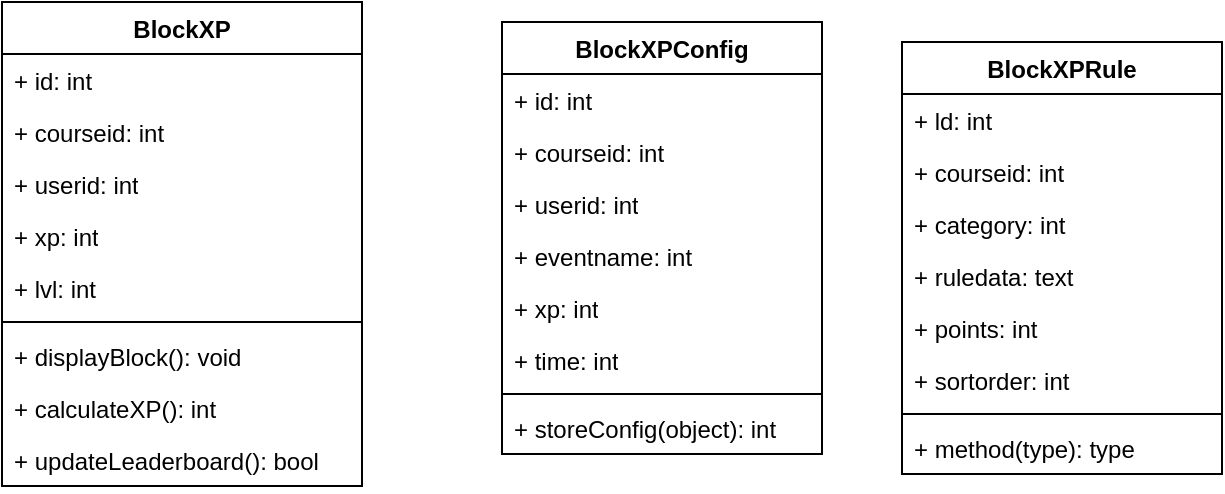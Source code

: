 <mxfile version="28.1.0">
  <diagram name="Page-1" id="jvIR_uOTEYabyeF3-GUV">
    <mxGraphModel dx="1426" dy="809" grid="1" gridSize="10" guides="1" tooltips="1" connect="1" arrows="1" fold="1" page="1" pageScale="1" pageWidth="827" pageHeight="1169" math="0" shadow="0">
      <root>
        <mxCell id="0" />
        <mxCell id="1" parent="0" />
        <mxCell id="occ2FVv6qlzUV4BebN_W-7" value="BlockXP" style="swimlane;fontStyle=1;align=center;verticalAlign=top;childLayout=stackLayout;horizontal=1;startSize=26;horizontalStack=0;resizeParent=1;resizeParentMax=0;resizeLast=0;collapsible=1;marginBottom=0;whiteSpace=wrap;html=1;" vertex="1" parent="1">
          <mxGeometry x="50" y="130" width="180" height="242" as="geometry" />
        </mxCell>
        <mxCell id="occ2FVv6qlzUV4BebN_W-2" value="+ id: int" style="text;strokeColor=none;fillColor=none;align=left;verticalAlign=top;spacingLeft=4;spacingRight=4;overflow=hidden;rotatable=0;points=[[0,0.5],[1,0.5]];portConstraint=eastwest;whiteSpace=wrap;html=1;" vertex="1" parent="occ2FVv6qlzUV4BebN_W-7">
          <mxGeometry y="26" width="180" height="26" as="geometry" />
        </mxCell>
        <mxCell id="occ2FVv6qlzUV4BebN_W-3" value="+ courseid: int" style="text;strokeColor=none;fillColor=none;align=left;verticalAlign=top;spacingLeft=4;spacingRight=4;overflow=hidden;rotatable=0;points=[[0,0.5],[1,0.5]];portConstraint=eastwest;whiteSpace=wrap;html=1;" vertex="1" parent="occ2FVv6qlzUV4BebN_W-7">
          <mxGeometry y="52" width="180" height="26" as="geometry" />
        </mxCell>
        <mxCell id="occ2FVv6qlzUV4BebN_W-4" value="+ userid: int" style="text;strokeColor=none;fillColor=none;align=left;verticalAlign=top;spacingLeft=4;spacingRight=4;overflow=hidden;rotatable=0;points=[[0,0.5],[1,0.5]];portConstraint=eastwest;whiteSpace=wrap;html=1;" vertex="1" parent="occ2FVv6qlzUV4BebN_W-7">
          <mxGeometry y="78" width="180" height="26" as="geometry" />
        </mxCell>
        <mxCell id="occ2FVv6qlzUV4BebN_W-5" value="+ xp: int" style="text;strokeColor=none;fillColor=none;align=left;verticalAlign=top;spacingLeft=4;spacingRight=4;overflow=hidden;rotatable=0;points=[[0,0.5],[1,0.5]];portConstraint=eastwest;whiteSpace=wrap;html=1;" vertex="1" parent="occ2FVv6qlzUV4BebN_W-7">
          <mxGeometry y="104" width="180" height="26" as="geometry" />
        </mxCell>
        <mxCell id="occ2FVv6qlzUV4BebN_W-6" value="+ lvl: int" style="text;strokeColor=none;fillColor=none;align=left;verticalAlign=top;spacingLeft=4;spacingRight=4;overflow=hidden;rotatable=0;points=[[0,0.5],[1,0.5]];portConstraint=eastwest;whiteSpace=wrap;html=1;" vertex="1" parent="occ2FVv6qlzUV4BebN_W-7">
          <mxGeometry y="130" width="180" height="26" as="geometry" />
        </mxCell>
        <mxCell id="occ2FVv6qlzUV4BebN_W-9" value="" style="line;strokeWidth=1;fillColor=none;align=left;verticalAlign=middle;spacingTop=-1;spacingLeft=3;spacingRight=3;rotatable=0;labelPosition=right;points=[];portConstraint=eastwest;strokeColor=inherit;" vertex="1" parent="occ2FVv6qlzUV4BebN_W-7">
          <mxGeometry y="156" width="180" height="8" as="geometry" />
        </mxCell>
        <mxCell id="occ2FVv6qlzUV4BebN_W-10" value="+ displayBlock(): void" style="text;strokeColor=none;fillColor=none;align=left;verticalAlign=top;spacingLeft=4;spacingRight=4;overflow=hidden;rotatable=0;points=[[0,0.5],[1,0.5]];portConstraint=eastwest;whiteSpace=wrap;html=1;" vertex="1" parent="occ2FVv6qlzUV4BebN_W-7">
          <mxGeometry y="164" width="180" height="26" as="geometry" />
        </mxCell>
        <mxCell id="occ2FVv6qlzUV4BebN_W-12" value="+ calculateXP(): int" style="text;strokeColor=none;fillColor=none;align=left;verticalAlign=top;spacingLeft=4;spacingRight=4;overflow=hidden;rotatable=0;points=[[0,0.5],[1,0.5]];portConstraint=eastwest;whiteSpace=wrap;html=1;" vertex="1" parent="occ2FVv6qlzUV4BebN_W-7">
          <mxGeometry y="190" width="180" height="26" as="geometry" />
        </mxCell>
        <mxCell id="occ2FVv6qlzUV4BebN_W-11" value="+ updateLeaderboard(): bool" style="text;strokeColor=none;fillColor=none;align=left;verticalAlign=top;spacingLeft=4;spacingRight=4;overflow=hidden;rotatable=0;points=[[0,0.5],[1,0.5]];portConstraint=eastwest;whiteSpace=wrap;html=1;" vertex="1" parent="occ2FVv6qlzUV4BebN_W-7">
          <mxGeometry y="216" width="180" height="26" as="geometry" />
        </mxCell>
        <mxCell id="occ2FVv6qlzUV4BebN_W-13" value="BlockXPConfig" style="swimlane;fontStyle=1;align=center;verticalAlign=top;childLayout=stackLayout;horizontal=1;startSize=26;horizontalStack=0;resizeParent=1;resizeParentMax=0;resizeLast=0;collapsible=1;marginBottom=0;whiteSpace=wrap;html=1;" vertex="1" parent="1">
          <mxGeometry x="300" y="140" width="160" height="216" as="geometry" />
        </mxCell>
        <mxCell id="occ2FVv6qlzUV4BebN_W-14" value="+ id: int" style="text;strokeColor=none;fillColor=none;align=left;verticalAlign=top;spacingLeft=4;spacingRight=4;overflow=hidden;rotatable=0;points=[[0,0.5],[1,0.5]];portConstraint=eastwest;whiteSpace=wrap;html=1;" vertex="1" parent="occ2FVv6qlzUV4BebN_W-13">
          <mxGeometry y="26" width="160" height="26" as="geometry" />
        </mxCell>
        <mxCell id="occ2FVv6qlzUV4BebN_W-17" value="+ courseid: int" style="text;strokeColor=none;fillColor=none;align=left;verticalAlign=top;spacingLeft=4;spacingRight=4;overflow=hidden;rotatable=0;points=[[0,0.5],[1,0.5]];portConstraint=eastwest;whiteSpace=wrap;html=1;" vertex="1" parent="occ2FVv6qlzUV4BebN_W-13">
          <mxGeometry y="52" width="160" height="26" as="geometry" />
        </mxCell>
        <mxCell id="occ2FVv6qlzUV4BebN_W-18" value="+ userid: int" style="text;strokeColor=none;fillColor=none;align=left;verticalAlign=top;spacingLeft=4;spacingRight=4;overflow=hidden;rotatable=0;points=[[0,0.5],[1,0.5]];portConstraint=eastwest;whiteSpace=wrap;html=1;" vertex="1" parent="occ2FVv6qlzUV4BebN_W-13">
          <mxGeometry y="78" width="160" height="26" as="geometry" />
        </mxCell>
        <mxCell id="occ2FVv6qlzUV4BebN_W-19" value="+ eventname: int" style="text;strokeColor=none;fillColor=none;align=left;verticalAlign=top;spacingLeft=4;spacingRight=4;overflow=hidden;rotatable=0;points=[[0,0.5],[1,0.5]];portConstraint=eastwest;whiteSpace=wrap;html=1;" vertex="1" parent="occ2FVv6qlzUV4BebN_W-13">
          <mxGeometry y="104" width="160" height="26" as="geometry" />
        </mxCell>
        <mxCell id="occ2FVv6qlzUV4BebN_W-20" value="+ xp: int" style="text;strokeColor=none;fillColor=none;align=left;verticalAlign=top;spacingLeft=4;spacingRight=4;overflow=hidden;rotatable=0;points=[[0,0.5],[1,0.5]];portConstraint=eastwest;whiteSpace=wrap;html=1;" vertex="1" parent="occ2FVv6qlzUV4BebN_W-13">
          <mxGeometry y="130" width="160" height="26" as="geometry" />
        </mxCell>
        <mxCell id="occ2FVv6qlzUV4BebN_W-21" value="+ time: int" style="text;strokeColor=none;fillColor=none;align=left;verticalAlign=top;spacingLeft=4;spacingRight=4;overflow=hidden;rotatable=0;points=[[0,0.5],[1,0.5]];portConstraint=eastwest;whiteSpace=wrap;html=1;" vertex="1" parent="occ2FVv6qlzUV4BebN_W-13">
          <mxGeometry y="156" width="160" height="26" as="geometry" />
        </mxCell>
        <mxCell id="occ2FVv6qlzUV4BebN_W-15" value="" style="line;strokeWidth=1;fillColor=none;align=left;verticalAlign=middle;spacingTop=-1;spacingLeft=3;spacingRight=3;rotatable=0;labelPosition=right;points=[];portConstraint=eastwest;strokeColor=inherit;" vertex="1" parent="occ2FVv6qlzUV4BebN_W-13">
          <mxGeometry y="182" width="160" height="8" as="geometry" />
        </mxCell>
        <mxCell id="occ2FVv6qlzUV4BebN_W-16" value="+ storeConfig(object): int" style="text;strokeColor=none;fillColor=none;align=left;verticalAlign=top;spacingLeft=4;spacingRight=4;overflow=hidden;rotatable=0;points=[[0,0.5],[1,0.5]];portConstraint=eastwest;whiteSpace=wrap;html=1;" vertex="1" parent="occ2FVv6qlzUV4BebN_W-13">
          <mxGeometry y="190" width="160" height="26" as="geometry" />
        </mxCell>
        <mxCell id="occ2FVv6qlzUV4BebN_W-22" value="BlockXPRule" style="swimlane;fontStyle=1;align=center;verticalAlign=top;childLayout=stackLayout;horizontal=1;startSize=26;horizontalStack=0;resizeParent=1;resizeParentMax=0;resizeLast=0;collapsible=1;marginBottom=0;whiteSpace=wrap;html=1;" vertex="1" parent="1">
          <mxGeometry x="500" y="150" width="160" height="216" as="geometry" />
        </mxCell>
        <mxCell id="occ2FVv6qlzUV4BebN_W-23" value="+ ld: int" style="text;strokeColor=none;fillColor=none;align=left;verticalAlign=top;spacingLeft=4;spacingRight=4;overflow=hidden;rotatable=0;points=[[0,0.5],[1,0.5]];portConstraint=eastwest;whiteSpace=wrap;html=1;" vertex="1" parent="occ2FVv6qlzUV4BebN_W-22">
          <mxGeometry y="26" width="160" height="26" as="geometry" />
        </mxCell>
        <mxCell id="occ2FVv6qlzUV4BebN_W-26" value="+ courseid: int" style="text;strokeColor=none;fillColor=none;align=left;verticalAlign=top;spacingLeft=4;spacingRight=4;overflow=hidden;rotatable=0;points=[[0,0.5],[1,0.5]];portConstraint=eastwest;whiteSpace=wrap;html=1;" vertex="1" parent="occ2FVv6qlzUV4BebN_W-22">
          <mxGeometry y="52" width="160" height="26" as="geometry" />
        </mxCell>
        <mxCell id="occ2FVv6qlzUV4BebN_W-27" value="+ category: int" style="text;strokeColor=none;fillColor=none;align=left;verticalAlign=top;spacingLeft=4;spacingRight=4;overflow=hidden;rotatable=0;points=[[0,0.5],[1,0.5]];portConstraint=eastwest;whiteSpace=wrap;html=1;" vertex="1" parent="occ2FVv6qlzUV4BebN_W-22">
          <mxGeometry y="78" width="160" height="26" as="geometry" />
        </mxCell>
        <mxCell id="occ2FVv6qlzUV4BebN_W-28" value="+ ruledata: text" style="text;strokeColor=none;fillColor=none;align=left;verticalAlign=top;spacingLeft=4;spacingRight=4;overflow=hidden;rotatable=0;points=[[0,0.5],[1,0.5]];portConstraint=eastwest;whiteSpace=wrap;html=1;" vertex="1" parent="occ2FVv6qlzUV4BebN_W-22">
          <mxGeometry y="104" width="160" height="26" as="geometry" />
        </mxCell>
        <mxCell id="occ2FVv6qlzUV4BebN_W-29" value="+ points: int" style="text;strokeColor=none;fillColor=none;align=left;verticalAlign=top;spacingLeft=4;spacingRight=4;overflow=hidden;rotatable=0;points=[[0,0.5],[1,0.5]];portConstraint=eastwest;whiteSpace=wrap;html=1;" vertex="1" parent="occ2FVv6qlzUV4BebN_W-22">
          <mxGeometry y="130" width="160" height="26" as="geometry" />
        </mxCell>
        <mxCell id="occ2FVv6qlzUV4BebN_W-30" value="+ sortorder: int" style="text;strokeColor=none;fillColor=none;align=left;verticalAlign=top;spacingLeft=4;spacingRight=4;overflow=hidden;rotatable=0;points=[[0,0.5],[1,0.5]];portConstraint=eastwest;whiteSpace=wrap;html=1;" vertex="1" parent="occ2FVv6qlzUV4BebN_W-22">
          <mxGeometry y="156" width="160" height="26" as="geometry" />
        </mxCell>
        <mxCell id="occ2FVv6qlzUV4BebN_W-24" value="" style="line;strokeWidth=1;fillColor=none;align=left;verticalAlign=middle;spacingTop=-1;spacingLeft=3;spacingRight=3;rotatable=0;labelPosition=right;points=[];portConstraint=eastwest;strokeColor=inherit;" vertex="1" parent="occ2FVv6qlzUV4BebN_W-22">
          <mxGeometry y="182" width="160" height="8" as="geometry" />
        </mxCell>
        <mxCell id="occ2FVv6qlzUV4BebN_W-25" value="+ method(type): type" style="text;strokeColor=none;fillColor=none;align=left;verticalAlign=top;spacingLeft=4;spacingRight=4;overflow=hidden;rotatable=0;points=[[0,0.5],[1,0.5]];portConstraint=eastwest;whiteSpace=wrap;html=1;" vertex="1" parent="occ2FVv6qlzUV4BebN_W-22">
          <mxGeometry y="190" width="160" height="26" as="geometry" />
        </mxCell>
      </root>
    </mxGraphModel>
  </diagram>
</mxfile>
